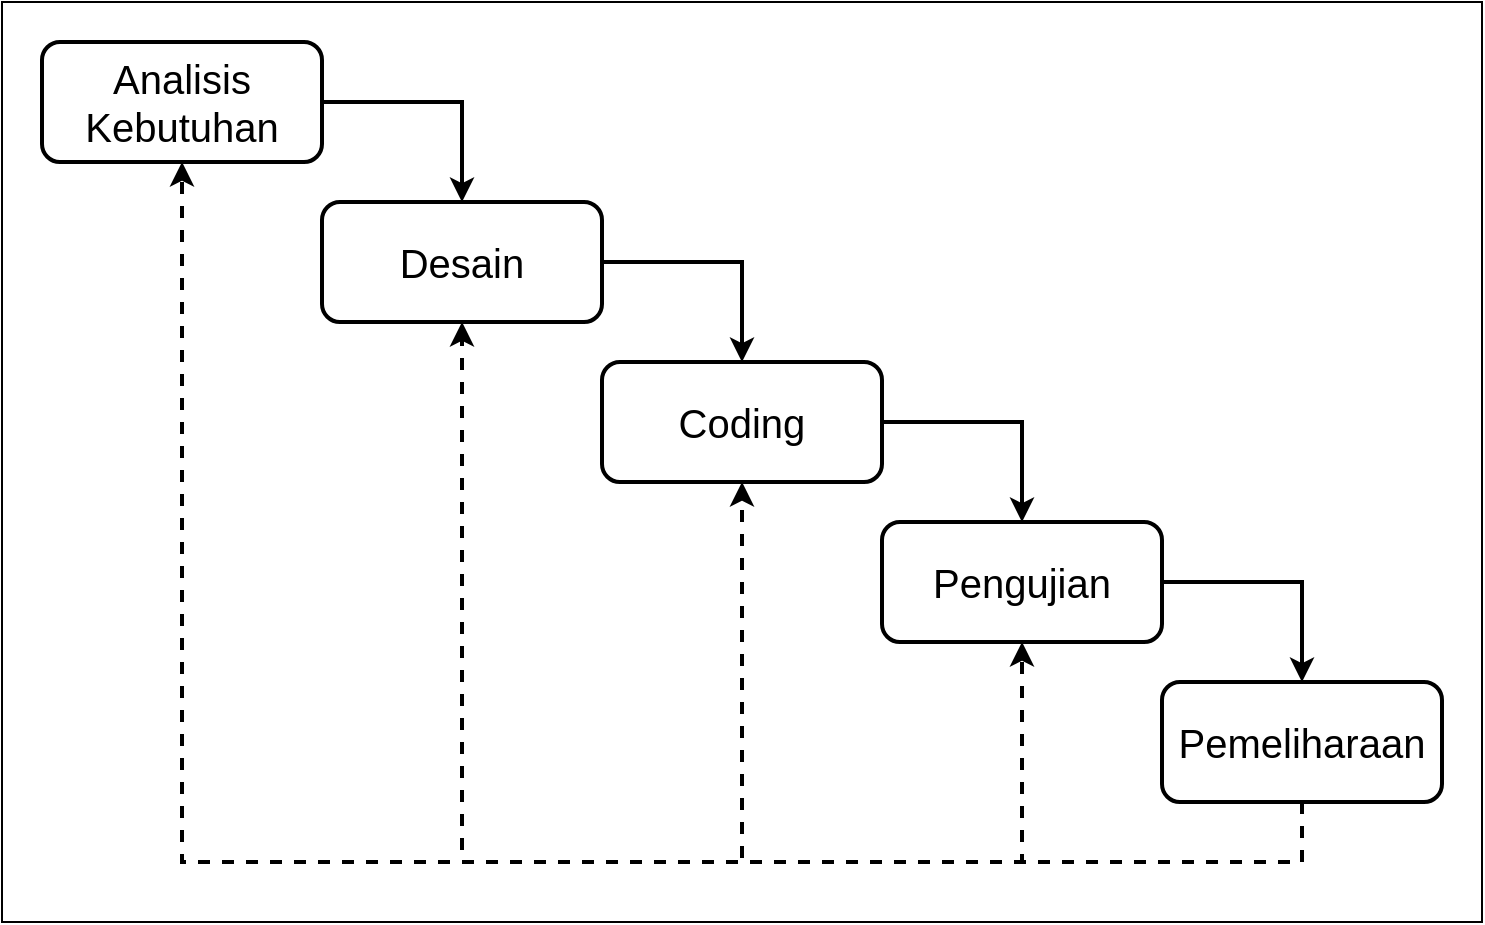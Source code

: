 <mxfile version="14.9.2" type="device"><diagram id="6Ok33fJG5JxshjThZ50d" name="Page-1"><mxGraphModel dx="1390" dy="758" grid="1" gridSize="10" guides="1" tooltips="1" connect="1" arrows="1" fold="1" page="1" pageScale="1" pageWidth="850" pageHeight="1100" math="0" shadow="0"><root><mxCell id="0"/><mxCell id="1" parent="0"/><mxCell id="ehpaEMjE7bi67m7J7_PK-16" value="" style="group" vertex="1" connectable="0" parent="1"><mxGeometry y="120" width="740" height="460" as="geometry"/></mxCell><mxCell id="ehpaEMjE7bi67m7J7_PK-15" value="" style="rounded=0;whiteSpace=wrap;html=1;strokeWidth=1;" vertex="1" parent="ehpaEMjE7bi67m7J7_PK-16"><mxGeometry width="740" height="460" as="geometry"/></mxCell><mxCell id="ehpaEMjE7bi67m7J7_PK-1" value="&lt;font style=&quot;font-size: 20px&quot;&gt;Analisis&lt;br&gt;Kebutuhan&lt;/font&gt;" style="rounded=1;whiteSpace=wrap;html=1;strokeWidth=2;" vertex="1" parent="ehpaEMjE7bi67m7J7_PK-16"><mxGeometry x="20" y="20" width="140" height="60" as="geometry"/></mxCell><mxCell id="ehpaEMjE7bi67m7J7_PK-2" value="&lt;span style=&quot;font-size: 20px&quot;&gt;Desain&lt;/span&gt;" style="rounded=1;whiteSpace=wrap;html=1;strokeWidth=2;" vertex="1" parent="ehpaEMjE7bi67m7J7_PK-16"><mxGeometry x="160" y="100" width="140" height="60" as="geometry"/></mxCell><mxCell id="ehpaEMjE7bi67m7J7_PK-3" value="&lt;span style=&quot;font-size: 20px&quot;&gt;Coding&lt;/span&gt;" style="rounded=1;whiteSpace=wrap;html=1;strokeWidth=2;" vertex="1" parent="ehpaEMjE7bi67m7J7_PK-16"><mxGeometry x="300" y="180" width="140" height="60" as="geometry"/></mxCell><mxCell id="ehpaEMjE7bi67m7J7_PK-4" value="&lt;span style=&quot;font-size: 20px&quot;&gt;Pengujian&lt;/span&gt;" style="rounded=1;whiteSpace=wrap;html=1;strokeWidth=2;" vertex="1" parent="ehpaEMjE7bi67m7J7_PK-16"><mxGeometry x="440" y="260" width="140" height="60" as="geometry"/></mxCell><mxCell id="ehpaEMjE7bi67m7J7_PK-5" value="&lt;span style=&quot;font-size: 20px&quot;&gt;Pemeliharaan&lt;/span&gt;" style="rounded=1;whiteSpace=wrap;html=1;strokeWidth=2;" vertex="1" parent="ehpaEMjE7bi67m7J7_PK-16"><mxGeometry x="580" y="340" width="140" height="60" as="geometry"/></mxCell><mxCell id="ehpaEMjE7bi67m7J7_PK-6" value="" style="endArrow=classic;html=1;strokeWidth=2;exitX=1;exitY=0.5;exitDx=0;exitDy=0;entryX=0.5;entryY=0;entryDx=0;entryDy=0;rounded=0;" edge="1" parent="ehpaEMjE7bi67m7J7_PK-16" source="ehpaEMjE7bi67m7J7_PK-1" target="ehpaEMjE7bi67m7J7_PK-2"><mxGeometry width="50" height="50" relative="1" as="geometry"><mxPoint x="250" y="210" as="sourcePoint"/><mxPoint x="300" y="160" as="targetPoint"/><Array as="points"><mxPoint x="230" y="50"/></Array></mxGeometry></mxCell><mxCell id="ehpaEMjE7bi67m7J7_PK-7" value="" style="endArrow=classic;html=1;strokeWidth=2;exitX=1;exitY=0.5;exitDx=0;exitDy=0;entryX=0.5;entryY=0;entryDx=0;entryDy=0;rounded=0;" edge="1" parent="ehpaEMjE7bi67m7J7_PK-16" source="ehpaEMjE7bi67m7J7_PK-2" target="ehpaEMjE7bi67m7J7_PK-3"><mxGeometry width="50" height="50" relative="1" as="geometry"><mxPoint x="250" y="130" as="sourcePoint"/><mxPoint x="300" y="80" as="targetPoint"/><Array as="points"><mxPoint x="370" y="130"/></Array></mxGeometry></mxCell><mxCell id="ehpaEMjE7bi67m7J7_PK-8" value="" style="endArrow=classic;html=1;strokeWidth=2;exitX=1;exitY=0.5;exitDx=0;exitDy=0;entryX=0.5;entryY=0;entryDx=0;entryDy=0;rounded=0;" edge="1" parent="ehpaEMjE7bi67m7J7_PK-16" source="ehpaEMjE7bi67m7J7_PK-3" target="ehpaEMjE7bi67m7J7_PK-4"><mxGeometry width="50" height="50" relative="1" as="geometry"><mxPoint x="340" y="180" as="sourcePoint"/><mxPoint x="390" y="130" as="targetPoint"/><Array as="points"><mxPoint x="510" y="210"/></Array></mxGeometry></mxCell><mxCell id="ehpaEMjE7bi67m7J7_PK-9" value="" style="endArrow=classic;html=1;strokeWidth=2;exitX=1;exitY=0.5;exitDx=0;exitDy=0;entryX=0.5;entryY=0;entryDx=0;entryDy=0;rounded=0;" edge="1" parent="ehpaEMjE7bi67m7J7_PK-16" source="ehpaEMjE7bi67m7J7_PK-4" target="ehpaEMjE7bi67m7J7_PK-5"><mxGeometry width="50" height="50" relative="1" as="geometry"><mxPoint x="550" y="330" as="sourcePoint"/><mxPoint x="600" y="280" as="targetPoint"/><Array as="points"><mxPoint x="650" y="290"/></Array></mxGeometry></mxCell><mxCell id="ehpaEMjE7bi67m7J7_PK-11" value="" style="endArrow=classic;html=1;strokeWidth=2;dashed=1;exitX=0.5;exitY=1;exitDx=0;exitDy=0;entryX=0.5;entryY=1;entryDx=0;entryDy=0;rounded=0;" edge="1" parent="ehpaEMjE7bi67m7J7_PK-16" source="ehpaEMjE7bi67m7J7_PK-5" target="ehpaEMjE7bi67m7J7_PK-1"><mxGeometry width="50" height="50" relative="1" as="geometry"><mxPoint x="340" y="310" as="sourcePoint"/><mxPoint x="390" y="260" as="targetPoint"/><Array as="points"><mxPoint x="650" y="430"/><mxPoint x="90" y="430"/></Array></mxGeometry></mxCell><mxCell id="ehpaEMjE7bi67m7J7_PK-12" value="" style="endArrow=classic;html=1;dashed=1;strokeWidth=2;exitX=0.5;exitY=1;exitDx=0;exitDy=0;entryX=0.5;entryY=1;entryDx=0;entryDy=0;rounded=0;" edge="1" parent="ehpaEMjE7bi67m7J7_PK-16" source="ehpaEMjE7bi67m7J7_PK-5" target="ehpaEMjE7bi67m7J7_PK-2"><mxGeometry width="50" height="50" relative="1" as="geometry"><mxPoint x="340" y="260" as="sourcePoint"/><mxPoint x="390" y="210" as="targetPoint"/><Array as="points"><mxPoint x="650" y="430"/><mxPoint x="230" y="430"/></Array></mxGeometry></mxCell><mxCell id="ehpaEMjE7bi67m7J7_PK-13" value="" style="endArrow=classic;html=1;dashed=1;strokeWidth=2;exitX=0.5;exitY=1;exitDx=0;exitDy=0;entryX=0.5;entryY=1;entryDx=0;entryDy=0;rounded=0;" edge="1" parent="ehpaEMjE7bi67m7J7_PK-16" source="ehpaEMjE7bi67m7J7_PK-5" target="ehpaEMjE7bi67m7J7_PK-3"><mxGeometry width="50" height="50" relative="1" as="geometry"><mxPoint x="340" y="260" as="sourcePoint"/><mxPoint x="390" y="210" as="targetPoint"/><Array as="points"><mxPoint x="650" y="430"/><mxPoint x="370" y="430"/></Array></mxGeometry></mxCell><mxCell id="ehpaEMjE7bi67m7J7_PK-14" value="" style="endArrow=classic;html=1;dashed=1;strokeWidth=2;exitX=0.5;exitY=1;exitDx=0;exitDy=0;entryX=0.5;entryY=1;entryDx=0;entryDy=0;rounded=0;" edge="1" parent="ehpaEMjE7bi67m7J7_PK-16" source="ehpaEMjE7bi67m7J7_PK-5" target="ehpaEMjE7bi67m7J7_PK-4"><mxGeometry width="50" height="50" relative="1" as="geometry"><mxPoint x="340" y="260" as="sourcePoint"/><mxPoint x="390" y="210" as="targetPoint"/><Array as="points"><mxPoint x="650" y="430"/><mxPoint x="510" y="430"/></Array></mxGeometry></mxCell></root></mxGraphModel></diagram></mxfile>